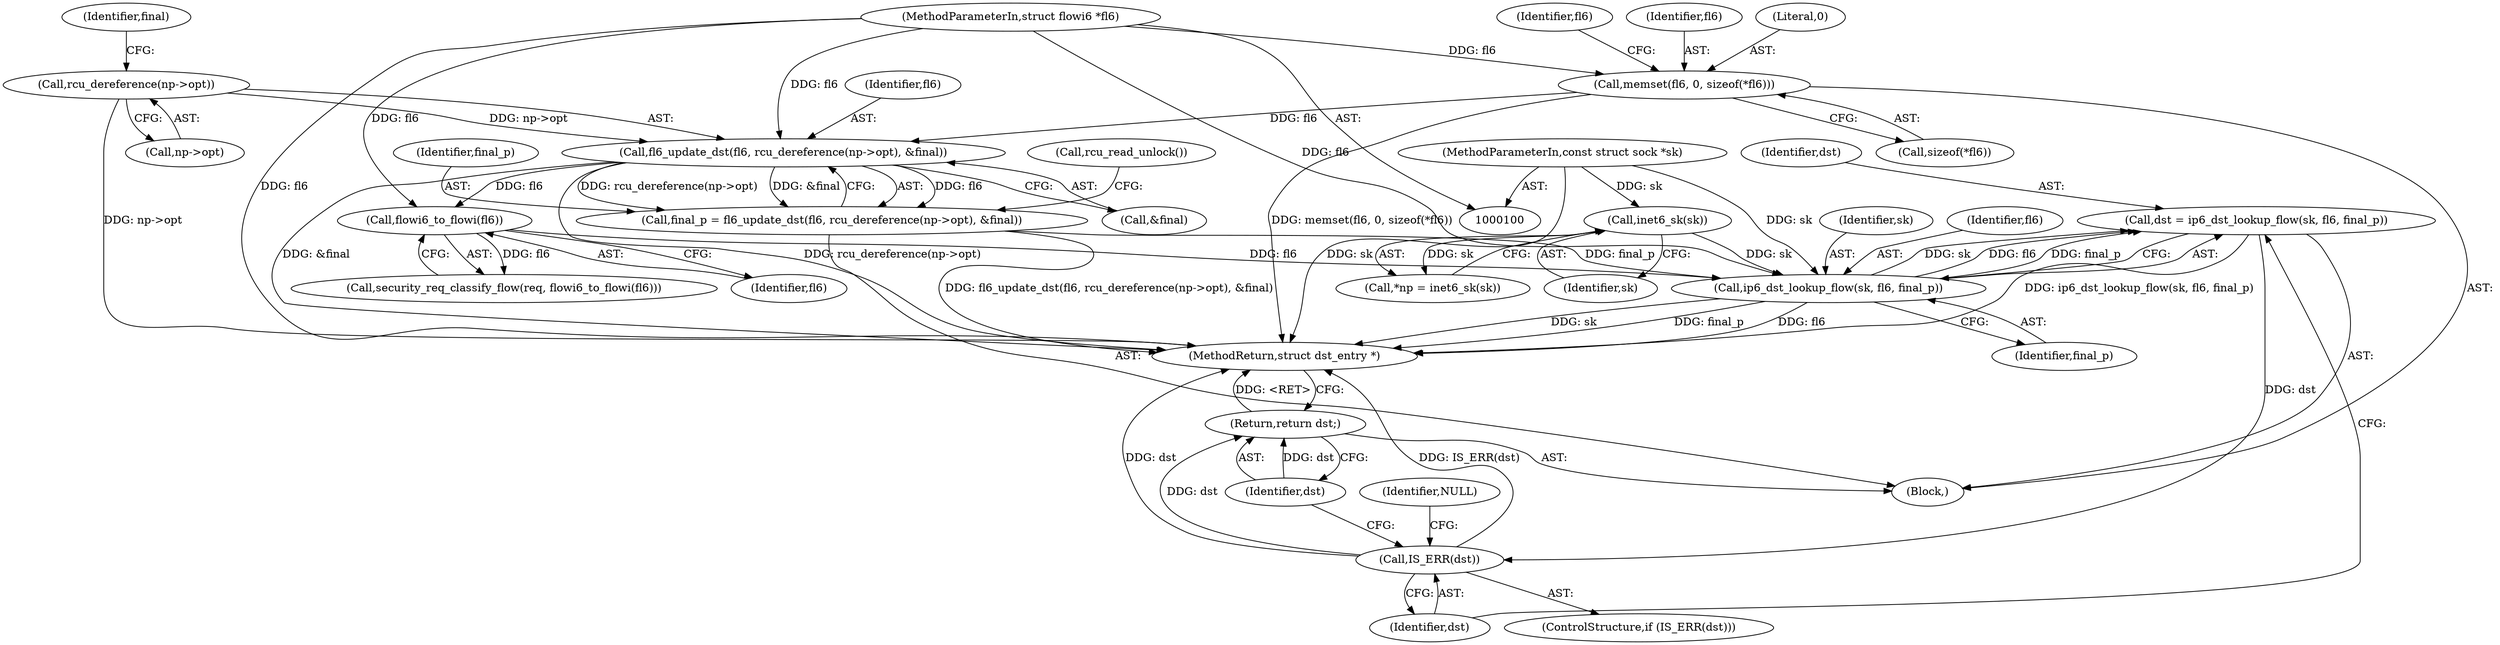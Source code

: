 digraph "0_linux_45f6fad84cc305103b28d73482b344d7f5b76f39_7@pointer" {
"1000189" [label="(Call,dst = ip6_dst_lookup_flow(sk, fl6, final_p))"];
"1000191" [label="(Call,ip6_dst_lookup_flow(sk, fl6, final_p))"];
"1000114" [label="(Call,inet6_sk(sk))"];
"1000101" [label="(MethodParameterIn,const struct sock *sk)"];
"1000187" [label="(Call,flowi6_to_flowi(fl6))"];
"1000140" [label="(Call,fl6_update_dst(fl6, rcu_dereference(np->opt), &final))"];
"1000119" [label="(Call,memset(fl6, 0, sizeof(*fl6)))"];
"1000102" [label="(MethodParameterIn,struct flowi6 *fl6)"];
"1000142" [label="(Call,rcu_dereference(np->opt))"];
"1000138" [label="(Call,final_p = fl6_update_dst(fl6, rcu_dereference(np->opt), &final))"];
"1000196" [label="(Call,IS_ERR(dst))"];
"1000200" [label="(Return,return dst;)"];
"1000191" [label="(Call,ip6_dst_lookup_flow(sk, fl6, final_p))"];
"1000140" [label="(Call,fl6_update_dst(fl6, rcu_dereference(np->opt), &final))"];
"1000197" [label="(Identifier,dst)"];
"1000146" [label="(Call,&final)"];
"1000112" [label="(Call,*np = inet6_sk(sk))"];
"1000122" [label="(Call,sizeof(*fl6))"];
"1000139" [label="(Identifier,final_p)"];
"1000195" [label="(ControlStructure,if (IS_ERR(dst)))"];
"1000114" [label="(Call,inet6_sk(sk))"];
"1000200" [label="(Return,return dst;)"];
"1000194" [label="(Identifier,final_p)"];
"1000101" [label="(MethodParameterIn,const struct sock *sk)"];
"1000148" [label="(Call,rcu_read_unlock())"];
"1000192" [label="(Identifier,sk)"];
"1000187" [label="(Call,flowi6_to_flowi(fl6))"];
"1000147" [label="(Identifier,final)"];
"1000193" [label="(Identifier,fl6)"];
"1000190" [label="(Identifier,dst)"];
"1000199" [label="(Identifier,NULL)"];
"1000138" [label="(Call,final_p = fl6_update_dst(fl6, rcu_dereference(np->opt), &final))"];
"1000115" [label="(Identifier,sk)"];
"1000202" [label="(MethodReturn,struct dst_entry *)"];
"1000121" [label="(Literal,0)"];
"1000143" [label="(Call,np->opt)"];
"1000185" [label="(Call,security_req_classify_flow(req, flowi6_to_flowi(fl6)))"];
"1000142" [label="(Call,rcu_dereference(np->opt))"];
"1000188" [label="(Identifier,fl6)"];
"1000105" [label="(Block,)"];
"1000102" [label="(MethodParameterIn,struct flowi6 *fl6)"];
"1000201" [label="(Identifier,dst)"];
"1000196" [label="(Call,IS_ERR(dst))"];
"1000127" [label="(Identifier,fl6)"];
"1000189" [label="(Call,dst = ip6_dst_lookup_flow(sk, fl6, final_p))"];
"1000141" [label="(Identifier,fl6)"];
"1000120" [label="(Identifier,fl6)"];
"1000119" [label="(Call,memset(fl6, 0, sizeof(*fl6)))"];
"1000189" -> "1000105"  [label="AST: "];
"1000189" -> "1000191"  [label="CFG: "];
"1000190" -> "1000189"  [label="AST: "];
"1000191" -> "1000189"  [label="AST: "];
"1000197" -> "1000189"  [label="CFG: "];
"1000189" -> "1000202"  [label="DDG: ip6_dst_lookup_flow(sk, fl6, final_p)"];
"1000191" -> "1000189"  [label="DDG: sk"];
"1000191" -> "1000189"  [label="DDG: fl6"];
"1000191" -> "1000189"  [label="DDG: final_p"];
"1000189" -> "1000196"  [label="DDG: dst"];
"1000191" -> "1000194"  [label="CFG: "];
"1000192" -> "1000191"  [label="AST: "];
"1000193" -> "1000191"  [label="AST: "];
"1000194" -> "1000191"  [label="AST: "];
"1000191" -> "1000202"  [label="DDG: sk"];
"1000191" -> "1000202"  [label="DDG: final_p"];
"1000191" -> "1000202"  [label="DDG: fl6"];
"1000114" -> "1000191"  [label="DDG: sk"];
"1000101" -> "1000191"  [label="DDG: sk"];
"1000187" -> "1000191"  [label="DDG: fl6"];
"1000102" -> "1000191"  [label="DDG: fl6"];
"1000138" -> "1000191"  [label="DDG: final_p"];
"1000114" -> "1000112"  [label="AST: "];
"1000114" -> "1000115"  [label="CFG: "];
"1000115" -> "1000114"  [label="AST: "];
"1000112" -> "1000114"  [label="CFG: "];
"1000114" -> "1000112"  [label="DDG: sk"];
"1000101" -> "1000114"  [label="DDG: sk"];
"1000101" -> "1000100"  [label="AST: "];
"1000101" -> "1000202"  [label="DDG: sk"];
"1000187" -> "1000185"  [label="AST: "];
"1000187" -> "1000188"  [label="CFG: "];
"1000188" -> "1000187"  [label="AST: "];
"1000185" -> "1000187"  [label="CFG: "];
"1000187" -> "1000185"  [label="DDG: fl6"];
"1000140" -> "1000187"  [label="DDG: fl6"];
"1000102" -> "1000187"  [label="DDG: fl6"];
"1000140" -> "1000138"  [label="AST: "];
"1000140" -> "1000146"  [label="CFG: "];
"1000141" -> "1000140"  [label="AST: "];
"1000142" -> "1000140"  [label="AST: "];
"1000146" -> "1000140"  [label="AST: "];
"1000138" -> "1000140"  [label="CFG: "];
"1000140" -> "1000202"  [label="DDG: rcu_dereference(np->opt)"];
"1000140" -> "1000202"  [label="DDG: &final"];
"1000140" -> "1000138"  [label="DDG: fl6"];
"1000140" -> "1000138"  [label="DDG: rcu_dereference(np->opt)"];
"1000140" -> "1000138"  [label="DDG: &final"];
"1000119" -> "1000140"  [label="DDG: fl6"];
"1000102" -> "1000140"  [label="DDG: fl6"];
"1000142" -> "1000140"  [label="DDG: np->opt"];
"1000119" -> "1000105"  [label="AST: "];
"1000119" -> "1000122"  [label="CFG: "];
"1000120" -> "1000119"  [label="AST: "];
"1000121" -> "1000119"  [label="AST: "];
"1000122" -> "1000119"  [label="AST: "];
"1000127" -> "1000119"  [label="CFG: "];
"1000119" -> "1000202"  [label="DDG: memset(fl6, 0, sizeof(*fl6))"];
"1000102" -> "1000119"  [label="DDG: fl6"];
"1000102" -> "1000100"  [label="AST: "];
"1000102" -> "1000202"  [label="DDG: fl6"];
"1000142" -> "1000143"  [label="CFG: "];
"1000143" -> "1000142"  [label="AST: "];
"1000147" -> "1000142"  [label="CFG: "];
"1000142" -> "1000202"  [label="DDG: np->opt"];
"1000138" -> "1000105"  [label="AST: "];
"1000139" -> "1000138"  [label="AST: "];
"1000148" -> "1000138"  [label="CFG: "];
"1000138" -> "1000202"  [label="DDG: fl6_update_dst(fl6, rcu_dereference(np->opt), &final)"];
"1000196" -> "1000195"  [label="AST: "];
"1000196" -> "1000197"  [label="CFG: "];
"1000197" -> "1000196"  [label="AST: "];
"1000199" -> "1000196"  [label="CFG: "];
"1000201" -> "1000196"  [label="CFG: "];
"1000196" -> "1000202"  [label="DDG: dst"];
"1000196" -> "1000202"  [label="DDG: IS_ERR(dst)"];
"1000196" -> "1000200"  [label="DDG: dst"];
"1000200" -> "1000105"  [label="AST: "];
"1000200" -> "1000201"  [label="CFG: "];
"1000201" -> "1000200"  [label="AST: "];
"1000202" -> "1000200"  [label="CFG: "];
"1000200" -> "1000202"  [label="DDG: <RET>"];
"1000201" -> "1000200"  [label="DDG: dst"];
}
